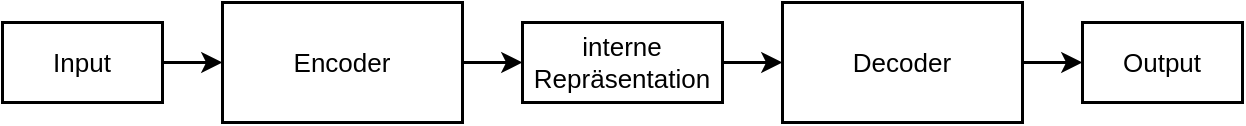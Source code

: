 <mxfile version="17.4.6" type="github">
  <diagram id="BWKZa9X7t8-dgZZ7GLDp" name="Page-1">
    <mxGraphModel dx="704" dy="443" grid="0" gridSize="10" guides="1" tooltips="1" connect="1" arrows="1" fold="1" page="1" pageScale="1" pageWidth="827" pageHeight="1169" math="0" shadow="0">
      <root>
        <mxCell id="0" />
        <mxCell id="1" parent="0" />
        <mxCell id="e4UANhz37ySpnkhJX2zU-6" value="" style="edgeStyle=orthogonalEdgeStyle;rounded=0;orthogonalLoop=1;jettySize=auto;html=1;strokeColor=#000000;fontColor=#000000;strokeWidth=1.5;" parent="1" source="e4UANhz37ySpnkhJX2zU-1" target="e4UANhz37ySpnkhJX2zU-2" edge="1">
          <mxGeometry relative="1" as="geometry" />
        </mxCell>
        <mxCell id="e4UANhz37ySpnkhJX2zU-1" value="&lt;font style=&quot;font-size: 13px&quot;&gt;Input&lt;/font&gt;" style="text;html=1;strokeColor=#000000;fillColor=none;align=center;verticalAlign=middle;whiteSpace=wrap;rounded=0;fontColor=#000000;strokeWidth=1.5;" parent="1" vertex="1">
          <mxGeometry x="80" y="120" width="80" height="40" as="geometry" />
        </mxCell>
        <mxCell id="e4UANhz37ySpnkhJX2zU-7" value="" style="edgeStyle=orthogonalEdgeStyle;rounded=0;orthogonalLoop=1;jettySize=auto;html=1;strokeColor=#000000;fontColor=#000000;strokeWidth=1.5;" parent="1" source="e4UANhz37ySpnkhJX2zU-2" target="e4UANhz37ySpnkhJX2zU-3" edge="1">
          <mxGeometry relative="1" as="geometry" />
        </mxCell>
        <mxCell id="e4UANhz37ySpnkhJX2zU-2" value="&lt;font style=&quot;font-size: 13px&quot;&gt;Encoder&lt;/font&gt;" style="rounded=0;whiteSpace=wrap;html=1;strokeColor=#000000;fontColor=#000000;strokeWidth=1.5;" parent="1" vertex="1">
          <mxGeometry x="190" y="110" width="120" height="60" as="geometry" />
        </mxCell>
        <mxCell id="e4UANhz37ySpnkhJX2zU-8" value="" style="edgeStyle=orthogonalEdgeStyle;rounded=0;orthogonalLoop=1;jettySize=auto;html=1;strokeColor=#000000;fontColor=#000000;strokeWidth=1.5;" parent="1" source="e4UANhz37ySpnkhJX2zU-3" target="e4UANhz37ySpnkhJX2zU-4" edge="1">
          <mxGeometry relative="1" as="geometry" />
        </mxCell>
        <mxCell id="e4UANhz37ySpnkhJX2zU-3" value="&lt;font style=&quot;font-size: 13px&quot;&gt;interne Repräsentation&lt;/font&gt;" style="text;html=1;strokeColor=#000000;fillColor=none;align=center;verticalAlign=middle;whiteSpace=wrap;rounded=0;strokeWidth=1.5;fontColor=#000000;" parent="1" vertex="1">
          <mxGeometry x="340" y="120" width="100" height="40" as="geometry" />
        </mxCell>
        <mxCell id="e4UANhz37ySpnkhJX2zU-9" value="" style="edgeStyle=orthogonalEdgeStyle;rounded=0;orthogonalLoop=1;jettySize=auto;html=1;strokeColor=#000000;fontColor=#000000;strokeWidth=1.5;" parent="1" source="e4UANhz37ySpnkhJX2zU-4" target="e4UANhz37ySpnkhJX2zU-5" edge="1">
          <mxGeometry relative="1" as="geometry" />
        </mxCell>
        <mxCell id="e4UANhz37ySpnkhJX2zU-4" value="&lt;font style=&quot;font-size: 13px&quot;&gt;Decoder&lt;/font&gt;" style="rounded=0;whiteSpace=wrap;html=1;strokeColor=#000000;fontColor=#000000;strokeWidth=1.5;" parent="1" vertex="1">
          <mxGeometry x="470" y="110" width="120" height="60" as="geometry" />
        </mxCell>
        <mxCell id="e4UANhz37ySpnkhJX2zU-5" value="&lt;font style=&quot;font-size: 13px&quot;&gt;Output&lt;/font&gt;" style="text;html=1;strokeColor=#000000;fillColor=none;align=center;verticalAlign=middle;whiteSpace=wrap;rounded=0;fontColor=#000000;strokeWidth=1.5;" parent="1" vertex="1">
          <mxGeometry x="620" y="120" width="80" height="40" as="geometry" />
        </mxCell>
      </root>
    </mxGraphModel>
  </diagram>
</mxfile>
